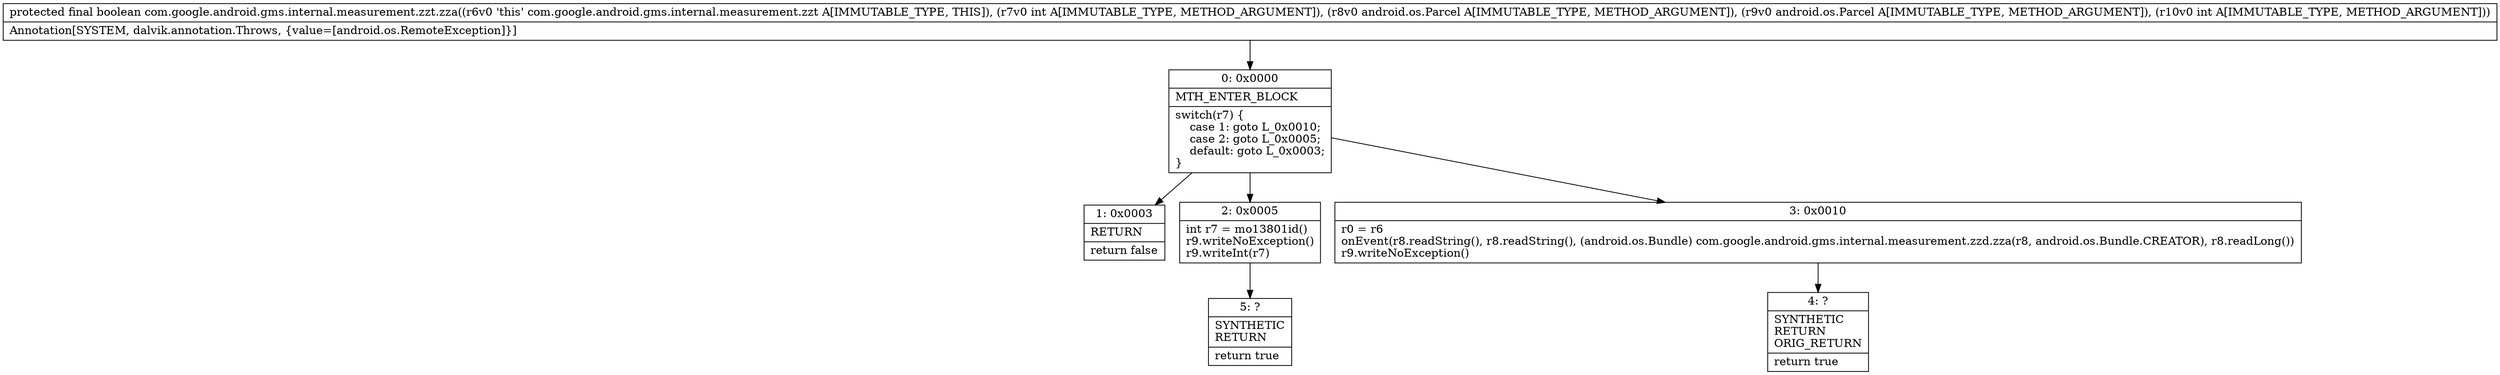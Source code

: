 digraph "CFG forcom.google.android.gms.internal.measurement.zzt.zza(ILandroid\/os\/Parcel;Landroid\/os\/Parcel;I)Z" {
Node_0 [shape=record,label="{0\:\ 0x0000|MTH_ENTER_BLOCK\l|switch(r7) \{\l    case 1: goto L_0x0010;\l    case 2: goto L_0x0005;\l    default: goto L_0x0003;\l\}\l}"];
Node_1 [shape=record,label="{1\:\ 0x0003|RETURN\l|return false\l}"];
Node_2 [shape=record,label="{2\:\ 0x0005|int r7 = mo13801id()\lr9.writeNoException()\lr9.writeInt(r7)\l}"];
Node_3 [shape=record,label="{3\:\ 0x0010|r0 = r6\lonEvent(r8.readString(), r8.readString(), (android.os.Bundle) com.google.android.gms.internal.measurement.zzd.zza(r8, android.os.Bundle.CREATOR), r8.readLong())\lr9.writeNoException()\l}"];
Node_4 [shape=record,label="{4\:\ ?|SYNTHETIC\lRETURN\lORIG_RETURN\l|return true\l}"];
Node_5 [shape=record,label="{5\:\ ?|SYNTHETIC\lRETURN\l|return true\l}"];
MethodNode[shape=record,label="{protected final boolean com.google.android.gms.internal.measurement.zzt.zza((r6v0 'this' com.google.android.gms.internal.measurement.zzt A[IMMUTABLE_TYPE, THIS]), (r7v0 int A[IMMUTABLE_TYPE, METHOD_ARGUMENT]), (r8v0 android.os.Parcel A[IMMUTABLE_TYPE, METHOD_ARGUMENT]), (r9v0 android.os.Parcel A[IMMUTABLE_TYPE, METHOD_ARGUMENT]), (r10v0 int A[IMMUTABLE_TYPE, METHOD_ARGUMENT]))  | Annotation[SYSTEM, dalvik.annotation.Throws, \{value=[android.os.RemoteException]\}]\l}"];
MethodNode -> Node_0;
Node_0 -> Node_1;
Node_0 -> Node_2;
Node_0 -> Node_3;
Node_2 -> Node_5;
Node_3 -> Node_4;
}

